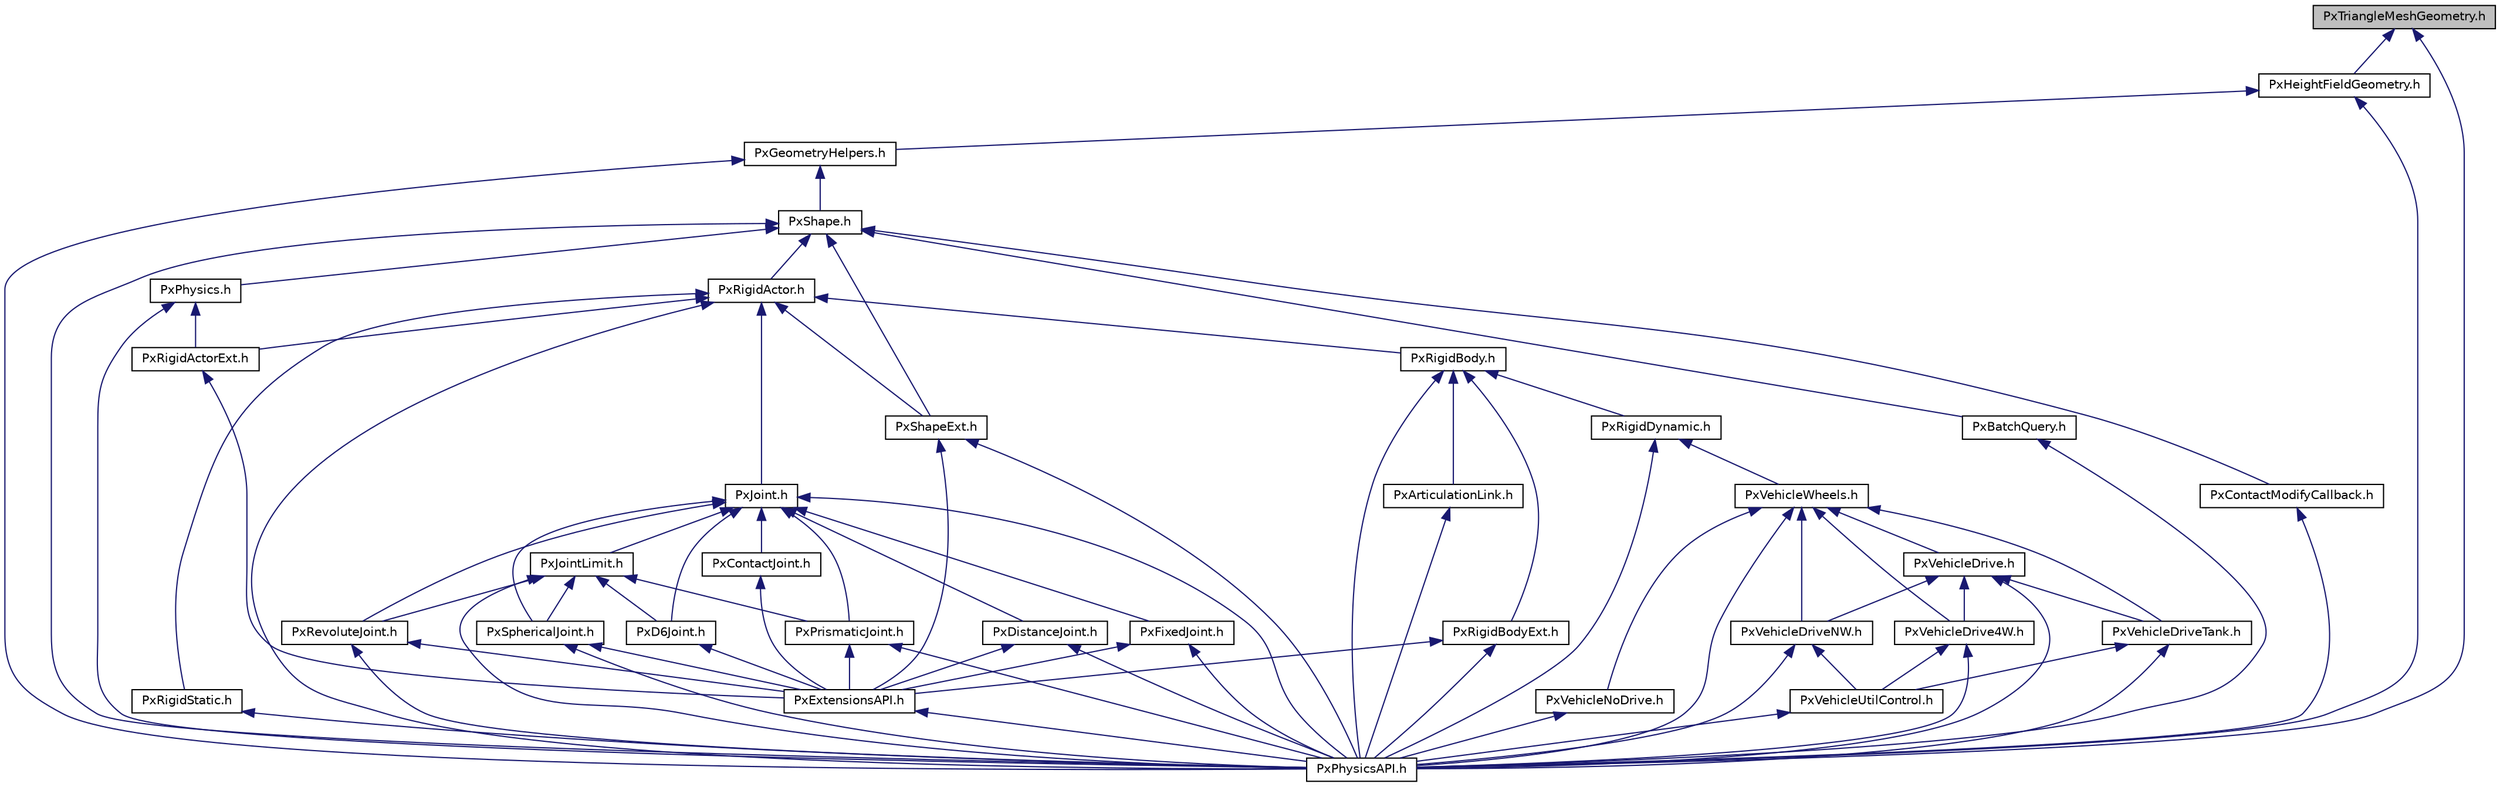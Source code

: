 digraph "PxTriangleMeshGeometry.h"
{
  edge [fontname="Helvetica",fontsize="10",labelfontname="Helvetica",labelfontsize="10"];
  node [fontname="Helvetica",fontsize="10",shape=record];
  Node0 [label="PxTriangleMeshGeometry.h",height=0.2,width=0.4,color="black", fillcolor="grey75", style="filled", fontcolor="black"];
  Node0 -> Node1 [dir="back",color="midnightblue",fontsize="10",style="solid",fontname="Helvetica"];
  Node1 [label="PxHeightFieldGeometry.h",height=0.2,width=0.4,color="black", fillcolor="white", style="filled",URL="$PxHeightFieldGeometry_8h.html"];
  Node1 -> Node2 [dir="back",color="midnightblue",fontsize="10",style="solid",fontname="Helvetica"];
  Node2 [label="PxGeometryHelpers.h",height=0.2,width=0.4,color="black", fillcolor="white", style="filled",URL="$PxGeometryHelpers_8h.html"];
  Node2 -> Node3 [dir="back",color="midnightblue",fontsize="10",style="solid",fontname="Helvetica"];
  Node3 [label="PxShape.h",height=0.2,width=0.4,color="black", fillcolor="white", style="filled",URL="$PxShape_8h.html"];
  Node3 -> Node4 [dir="back",color="midnightblue",fontsize="10",style="solid",fontname="Helvetica"];
  Node4 [label="PxShapeExt.h",height=0.2,width=0.4,color="black", fillcolor="white", style="filled",URL="$PxShapeExt_8h.html"];
  Node4 -> Node5 [dir="back",color="midnightblue",fontsize="10",style="solid",fontname="Helvetica"];
  Node5 [label="PxExtensionsAPI.h",height=0.2,width=0.4,color="black", fillcolor="white", style="filled",URL="$PxExtensionsAPI_8h.html"];
  Node5 -> Node6 [dir="back",color="midnightblue",fontsize="10",style="solid",fontname="Helvetica"];
  Node6 [label="PxPhysicsAPI.h",height=0.2,width=0.4,color="black", fillcolor="white", style="filled",URL="$PxPhysicsAPI_8h.html"];
  Node4 -> Node6 [dir="back",color="midnightblue",fontsize="10",style="solid",fontname="Helvetica"];
  Node3 -> Node7 [dir="back",color="midnightblue",fontsize="10",style="solid",fontname="Helvetica"];
  Node7 [label="PxRigidActor.h",height=0.2,width=0.4,color="black", fillcolor="white", style="filled",URL="$PxRigidActor_8h.html"];
  Node7 -> Node8 [dir="back",color="midnightblue",fontsize="10",style="solid",fontname="Helvetica"];
  Node8 [label="PxJoint.h",height=0.2,width=0.4,color="black", fillcolor="white", style="filled",URL="$PxJoint_8h.html"];
  Node8 -> Node9 [dir="back",color="midnightblue",fontsize="10",style="solid",fontname="Helvetica"];
  Node9 [label="PxContactJoint.h",height=0.2,width=0.4,color="black", fillcolor="white", style="filled",URL="$PxContactJoint_8h.html"];
  Node9 -> Node5 [dir="back",color="midnightblue",fontsize="10",style="solid",fontname="Helvetica"];
  Node8 -> Node10 [dir="back",color="midnightblue",fontsize="10",style="solid",fontname="Helvetica"];
  Node10 [label="PxD6Joint.h",height=0.2,width=0.4,color="black", fillcolor="white", style="filled",URL="$PxD6Joint_8h.html"];
  Node10 -> Node5 [dir="back",color="midnightblue",fontsize="10",style="solid",fontname="Helvetica"];
  Node8 -> Node11 [dir="back",color="midnightblue",fontsize="10",style="solid",fontname="Helvetica"];
  Node11 [label="PxDistanceJoint.h",height=0.2,width=0.4,color="black", fillcolor="white", style="filled",URL="$PxDistanceJoint_8h.html"];
  Node11 -> Node5 [dir="back",color="midnightblue",fontsize="10",style="solid",fontname="Helvetica"];
  Node11 -> Node6 [dir="back",color="midnightblue",fontsize="10",style="solid",fontname="Helvetica"];
  Node8 -> Node12 [dir="back",color="midnightblue",fontsize="10",style="solid",fontname="Helvetica"];
  Node12 [label="PxFixedJoint.h",height=0.2,width=0.4,color="black", fillcolor="white", style="filled",URL="$PxFixedJoint_8h.html"];
  Node12 -> Node5 [dir="back",color="midnightblue",fontsize="10",style="solid",fontname="Helvetica"];
  Node12 -> Node6 [dir="back",color="midnightblue",fontsize="10",style="solid",fontname="Helvetica"];
  Node8 -> Node13 [dir="back",color="midnightblue",fontsize="10",style="solid",fontname="Helvetica"];
  Node13 [label="PxJointLimit.h",height=0.2,width=0.4,color="black", fillcolor="white", style="filled",URL="$PxJointLimit_8h.html"];
  Node13 -> Node10 [dir="back",color="midnightblue",fontsize="10",style="solid",fontname="Helvetica"];
  Node13 -> Node14 [dir="back",color="midnightblue",fontsize="10",style="solid",fontname="Helvetica"];
  Node14 [label="PxPrismaticJoint.h",height=0.2,width=0.4,color="black", fillcolor="white", style="filled",URL="$PxPrismaticJoint_8h.html"];
  Node14 -> Node5 [dir="back",color="midnightblue",fontsize="10",style="solid",fontname="Helvetica"];
  Node14 -> Node6 [dir="back",color="midnightblue",fontsize="10",style="solid",fontname="Helvetica"];
  Node13 -> Node15 [dir="back",color="midnightblue",fontsize="10",style="solid",fontname="Helvetica"];
  Node15 [label="PxRevoluteJoint.h",height=0.2,width=0.4,color="black", fillcolor="white", style="filled",URL="$PxRevoluteJoint_8h.html"];
  Node15 -> Node5 [dir="back",color="midnightblue",fontsize="10",style="solid",fontname="Helvetica"];
  Node15 -> Node6 [dir="back",color="midnightblue",fontsize="10",style="solid",fontname="Helvetica"];
  Node13 -> Node16 [dir="back",color="midnightblue",fontsize="10",style="solid",fontname="Helvetica"];
  Node16 [label="PxSphericalJoint.h",height=0.2,width=0.4,color="black", fillcolor="white", style="filled",URL="$PxSphericalJoint_8h.html"];
  Node16 -> Node5 [dir="back",color="midnightblue",fontsize="10",style="solid",fontname="Helvetica"];
  Node16 -> Node6 [dir="back",color="midnightblue",fontsize="10",style="solid",fontname="Helvetica"];
  Node13 -> Node6 [dir="back",color="midnightblue",fontsize="10",style="solid",fontname="Helvetica"];
  Node8 -> Node14 [dir="back",color="midnightblue",fontsize="10",style="solid",fontname="Helvetica"];
  Node8 -> Node15 [dir="back",color="midnightblue",fontsize="10",style="solid",fontname="Helvetica"];
  Node8 -> Node16 [dir="back",color="midnightblue",fontsize="10",style="solid",fontname="Helvetica"];
  Node8 -> Node6 [dir="back",color="midnightblue",fontsize="10",style="solid",fontname="Helvetica"];
  Node7 -> Node17 [dir="back",color="midnightblue",fontsize="10",style="solid",fontname="Helvetica"];
  Node17 [label="PxRigidActorExt.h",height=0.2,width=0.4,color="black", fillcolor="white", style="filled",URL="$PxRigidActorExt_8h.html"];
  Node17 -> Node5 [dir="back",color="midnightblue",fontsize="10",style="solid",fontname="Helvetica"];
  Node7 -> Node4 [dir="back",color="midnightblue",fontsize="10",style="solid",fontname="Helvetica"];
  Node7 -> Node18 [dir="back",color="midnightblue",fontsize="10",style="solid",fontname="Helvetica"];
  Node18 [label="PxRigidBody.h",height=0.2,width=0.4,color="black", fillcolor="white", style="filled",URL="$PxRigidBody_8h.html"];
  Node18 -> Node19 [dir="back",color="midnightblue",fontsize="10",style="solid",fontname="Helvetica"];
  Node19 [label="PxRigidBodyExt.h",height=0.2,width=0.4,color="black", fillcolor="white", style="filled",URL="$PxRigidBodyExt_8h.html"];
  Node19 -> Node5 [dir="back",color="midnightblue",fontsize="10",style="solid",fontname="Helvetica"];
  Node19 -> Node6 [dir="back",color="midnightblue",fontsize="10",style="solid",fontname="Helvetica"];
  Node18 -> Node20 [dir="back",color="midnightblue",fontsize="10",style="solid",fontname="Helvetica"];
  Node20 [label="PxArticulationLink.h",height=0.2,width=0.4,color="black", fillcolor="white", style="filled",URL="$PxArticulationLink_8h.html"];
  Node20 -> Node6 [dir="back",color="midnightblue",fontsize="10",style="solid",fontname="Helvetica"];
  Node18 -> Node6 [dir="back",color="midnightblue",fontsize="10",style="solid",fontname="Helvetica"];
  Node18 -> Node21 [dir="back",color="midnightblue",fontsize="10",style="solid",fontname="Helvetica"];
  Node21 [label="PxRigidDynamic.h",height=0.2,width=0.4,color="black", fillcolor="white", style="filled",URL="$PxRigidDynamic_8h.html"];
  Node21 -> Node6 [dir="back",color="midnightblue",fontsize="10",style="solid",fontname="Helvetica"];
  Node21 -> Node22 [dir="back",color="midnightblue",fontsize="10",style="solid",fontname="Helvetica"];
  Node22 [label="PxVehicleWheels.h",height=0.2,width=0.4,color="black", fillcolor="white", style="filled",URL="$PxVehicleWheels_8h.html"];
  Node22 -> Node23 [dir="back",color="midnightblue",fontsize="10",style="solid",fontname="Helvetica"];
  Node23 [label="PxVehicleDrive.h",height=0.2,width=0.4,color="black", fillcolor="white", style="filled",URL="$PxVehicleDrive_8h.html"];
  Node23 -> Node6 [dir="back",color="midnightblue",fontsize="10",style="solid",fontname="Helvetica"];
  Node23 -> Node24 [dir="back",color="midnightblue",fontsize="10",style="solid",fontname="Helvetica"];
  Node24 [label="PxVehicleDrive4W.h",height=0.2,width=0.4,color="black", fillcolor="white", style="filled",URL="$PxVehicleDrive4W_8h.html"];
  Node24 -> Node6 [dir="back",color="midnightblue",fontsize="10",style="solid",fontname="Helvetica"];
  Node24 -> Node25 [dir="back",color="midnightblue",fontsize="10",style="solid",fontname="Helvetica"];
  Node25 [label="PxVehicleUtilControl.h",height=0.2,width=0.4,color="black", fillcolor="white", style="filled",URL="$PxVehicleUtilControl_8h.html"];
  Node25 -> Node6 [dir="back",color="midnightblue",fontsize="10",style="solid",fontname="Helvetica"];
  Node23 -> Node26 [dir="back",color="midnightblue",fontsize="10",style="solid",fontname="Helvetica"];
  Node26 [label="PxVehicleDriveTank.h",height=0.2,width=0.4,color="black", fillcolor="white", style="filled",URL="$PxVehicleDriveTank_8h.html"];
  Node26 -> Node6 [dir="back",color="midnightblue",fontsize="10",style="solid",fontname="Helvetica"];
  Node26 -> Node25 [dir="back",color="midnightblue",fontsize="10",style="solid",fontname="Helvetica"];
  Node23 -> Node27 [dir="back",color="midnightblue",fontsize="10",style="solid",fontname="Helvetica"];
  Node27 [label="PxVehicleDriveNW.h",height=0.2,width=0.4,color="black", fillcolor="white", style="filled",URL="$PxVehicleDriveNW_8h.html"];
  Node27 -> Node25 [dir="back",color="midnightblue",fontsize="10",style="solid",fontname="Helvetica"];
  Node27 -> Node6 [dir="back",color="midnightblue",fontsize="10",style="solid",fontname="Helvetica"];
  Node22 -> Node24 [dir="back",color="midnightblue",fontsize="10",style="solid",fontname="Helvetica"];
  Node22 -> Node26 [dir="back",color="midnightblue",fontsize="10",style="solid",fontname="Helvetica"];
  Node22 -> Node6 [dir="back",color="midnightblue",fontsize="10",style="solid",fontname="Helvetica"];
  Node22 -> Node28 [dir="back",color="midnightblue",fontsize="10",style="solid",fontname="Helvetica"];
  Node28 [label="PxVehicleNoDrive.h",height=0.2,width=0.4,color="black", fillcolor="white", style="filled",URL="$PxVehicleNoDrive_8h.html"];
  Node28 -> Node6 [dir="back",color="midnightblue",fontsize="10",style="solid",fontname="Helvetica"];
  Node22 -> Node27 [dir="back",color="midnightblue",fontsize="10",style="solid",fontname="Helvetica"];
  Node7 -> Node6 [dir="back",color="midnightblue",fontsize="10",style="solid",fontname="Helvetica"];
  Node7 -> Node29 [dir="back",color="midnightblue",fontsize="10",style="solid",fontname="Helvetica"];
  Node29 [label="PxRigidStatic.h",height=0.2,width=0.4,color="black", fillcolor="white", style="filled",URL="$PxRigidStatic_8h.html"];
  Node29 -> Node6 [dir="back",color="midnightblue",fontsize="10",style="solid",fontname="Helvetica"];
  Node3 -> Node30 [dir="back",color="midnightblue",fontsize="10",style="solid",fontname="Helvetica"];
  Node30 [label="PxBatchQuery.h",height=0.2,width=0.4,color="black", fillcolor="white", style="filled",URL="$PxBatchQuery_8h.html"];
  Node30 -> Node6 [dir="back",color="midnightblue",fontsize="10",style="solid",fontname="Helvetica"];
  Node3 -> Node31 [dir="back",color="midnightblue",fontsize="10",style="solid",fontname="Helvetica"];
  Node31 [label="PxContactModifyCallback.h",height=0.2,width=0.4,color="black", fillcolor="white", style="filled",URL="$PxContactModifyCallback_8h.html"];
  Node31 -> Node6 [dir="back",color="midnightblue",fontsize="10",style="solid",fontname="Helvetica"];
  Node3 -> Node32 [dir="back",color="midnightblue",fontsize="10",style="solid",fontname="Helvetica"];
  Node32 [label="PxPhysics.h",height=0.2,width=0.4,color="black", fillcolor="white", style="filled",URL="$PxPhysics_8h.html"];
  Node32 -> Node17 [dir="back",color="midnightblue",fontsize="10",style="solid",fontname="Helvetica"];
  Node32 -> Node6 [dir="back",color="midnightblue",fontsize="10",style="solid",fontname="Helvetica"];
  Node3 -> Node6 [dir="back",color="midnightblue",fontsize="10",style="solid",fontname="Helvetica"];
  Node2 -> Node6 [dir="back",color="midnightblue",fontsize="10",style="solid",fontname="Helvetica"];
  Node1 -> Node6 [dir="back",color="midnightblue",fontsize="10",style="solid",fontname="Helvetica"];
  Node0 -> Node6 [dir="back",color="midnightblue",fontsize="10",style="solid",fontname="Helvetica"];
}
